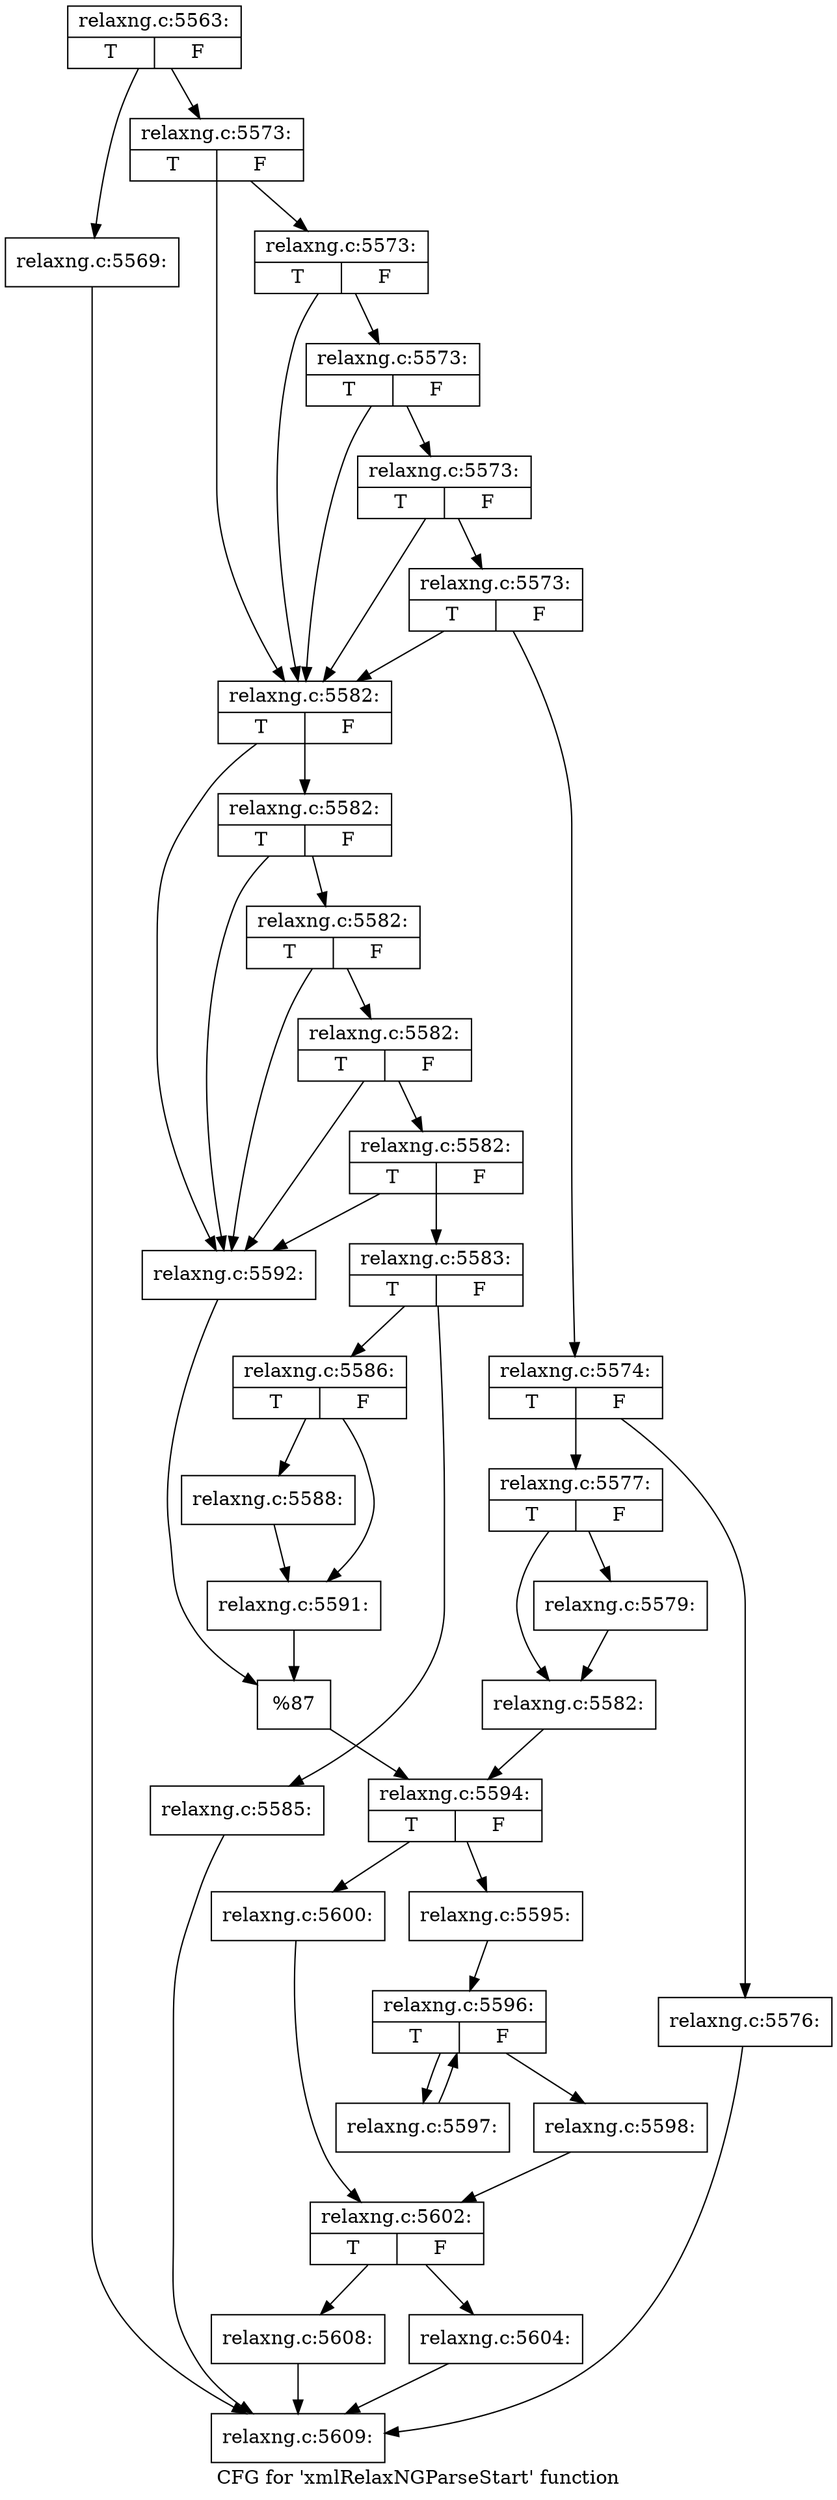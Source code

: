 digraph "CFG for 'xmlRelaxNGParseStart' function" {
	label="CFG for 'xmlRelaxNGParseStart' function";

	Node0x3bf3110 [shape=record,label="{relaxng.c:5563:|{<s0>T|<s1>F}}"];
	Node0x3bf3110 -> Node0x3bf59c0;
	Node0x3bf3110 -> Node0x3bf5a10;
	Node0x3bf59c0 [shape=record,label="{relaxng.c:5569:}"];
	Node0x3bf59c0 -> Node0x3bf49f0;
	Node0x3bf5a10 [shape=record,label="{relaxng.c:5573:|{<s0>T|<s1>F}}"];
	Node0x3bf5a10 -> Node0x3bf6480;
	Node0x3bf5a10 -> Node0x3bf6310;
	Node0x3bf6480 [shape=record,label="{relaxng.c:5573:|{<s0>T|<s1>F}}"];
	Node0x3bf6480 -> Node0x3bf6430;
	Node0x3bf6480 -> Node0x3bf6310;
	Node0x3bf6430 [shape=record,label="{relaxng.c:5573:|{<s0>T|<s1>F}}"];
	Node0x3bf6430 -> Node0x3bf63e0;
	Node0x3bf6430 -> Node0x3bf6310;
	Node0x3bf63e0 [shape=record,label="{relaxng.c:5573:|{<s0>T|<s1>F}}"];
	Node0x3bf63e0 -> Node0x3bf6360;
	Node0x3bf63e0 -> Node0x3bf6310;
	Node0x3bf6360 [shape=record,label="{relaxng.c:5573:|{<s0>T|<s1>F}}"];
	Node0x3bf6360 -> Node0x3bf6270;
	Node0x3bf6360 -> Node0x3bf6310;
	Node0x3bf6270 [shape=record,label="{relaxng.c:5574:|{<s0>T|<s1>F}}"];
	Node0x3bf6270 -> Node0x3bf7680;
	Node0x3bf6270 -> Node0x3bf76d0;
	Node0x3bf7680 [shape=record,label="{relaxng.c:5576:}"];
	Node0x3bf7680 -> Node0x3bf49f0;
	Node0x3bf76d0 [shape=record,label="{relaxng.c:5577:|{<s0>T|<s1>F}}"];
	Node0x3bf76d0 -> Node0x3bf7dd0;
	Node0x3bf76d0 -> Node0x3bf7e20;
	Node0x3bf7dd0 [shape=record,label="{relaxng.c:5579:}"];
	Node0x3bf7dd0 -> Node0x3bf7e20;
	Node0x3bf7e20 [shape=record,label="{relaxng.c:5582:}"];
	Node0x3bf7e20 -> Node0x3bf62c0;
	Node0x3bf6310 [shape=record,label="{relaxng.c:5582:|{<s0>T|<s1>F}}"];
	Node0x3bf6310 -> Node0x3c337b0;
	Node0x3bf6310 -> Node0x3c33640;
	Node0x3c337b0 [shape=record,label="{relaxng.c:5582:|{<s0>T|<s1>F}}"];
	Node0x3c337b0 -> Node0x3c33760;
	Node0x3c337b0 -> Node0x3c33640;
	Node0x3c33760 [shape=record,label="{relaxng.c:5582:|{<s0>T|<s1>F}}"];
	Node0x3c33760 -> Node0x3c33710;
	Node0x3c33760 -> Node0x3c33640;
	Node0x3c33710 [shape=record,label="{relaxng.c:5582:|{<s0>T|<s1>F}}"];
	Node0x3c33710 -> Node0x3c33690;
	Node0x3c33710 -> Node0x3c33640;
	Node0x3c33690 [shape=record,label="{relaxng.c:5582:|{<s0>T|<s1>F}}"];
	Node0x3c33690 -> Node0x3c335a0;
	Node0x3c33690 -> Node0x3c33640;
	Node0x3c335a0 [shape=record,label="{relaxng.c:5583:|{<s0>T|<s1>F}}"];
	Node0x3c335a0 -> Node0x3bfa570;
	Node0x3c335a0 -> Node0x3bfa5c0;
	Node0x3bfa570 [shape=record,label="{relaxng.c:5585:}"];
	Node0x3bfa570 -> Node0x3bf49f0;
	Node0x3bfa5c0 [shape=record,label="{relaxng.c:5586:|{<s0>T|<s1>F}}"];
	Node0x3bfa5c0 -> Node0x3bfacc0;
	Node0x3bfa5c0 -> Node0x3bfad10;
	Node0x3bfacc0 [shape=record,label="{relaxng.c:5588:}"];
	Node0x3bfacc0 -> Node0x3bfad10;
	Node0x3bfad10 [shape=record,label="{relaxng.c:5591:}"];
	Node0x3bfad10 -> Node0x3c335f0;
	Node0x3c33640 [shape=record,label="{relaxng.c:5592:}"];
	Node0x3c33640 -> Node0x3c335f0;
	Node0x3c335f0 [shape=record,label="{%87}"];
	Node0x3c335f0 -> Node0x3bf62c0;
	Node0x3bf62c0 [shape=record,label="{relaxng.c:5594:|{<s0>T|<s1>F}}"];
	Node0x3bf62c0 -> Node0x3bfbcc0;
	Node0x3bf62c0 -> Node0x3bfbd60;
	Node0x3bfbcc0 [shape=record,label="{relaxng.c:5595:}"];
	Node0x3bfbcc0 -> Node0x3bfc680;
	Node0x3bfc680 [shape=record,label="{relaxng.c:5596:|{<s0>T|<s1>F}}"];
	Node0x3bfc680 -> Node0x3bfcba0;
	Node0x3bfc680 -> Node0x3bfc8a0;
	Node0x3bfcba0 [shape=record,label="{relaxng.c:5597:}"];
	Node0x3bfcba0 -> Node0x3bfc680;
	Node0x3bfc8a0 [shape=record,label="{relaxng.c:5598:}"];
	Node0x3bfc8a0 -> Node0x3bfbd10;
	Node0x3bfbd60 [shape=record,label="{relaxng.c:5600:}"];
	Node0x3bfbd60 -> Node0x3bfbd10;
	Node0x3bfbd10 [shape=record,label="{relaxng.c:5602:|{<s0>T|<s1>F}}"];
	Node0x3bfbd10 -> Node0x3bfda10;
	Node0x3bfbd10 -> Node0x3bfda60;
	Node0x3bfda10 [shape=record,label="{relaxng.c:5604:}"];
	Node0x3bfda10 -> Node0x3bf49f0;
	Node0x3bfda60 [shape=record,label="{relaxng.c:5608:}"];
	Node0x3bfda60 -> Node0x3bf49f0;
	Node0x3bf49f0 [shape=record,label="{relaxng.c:5609:}"];
}
